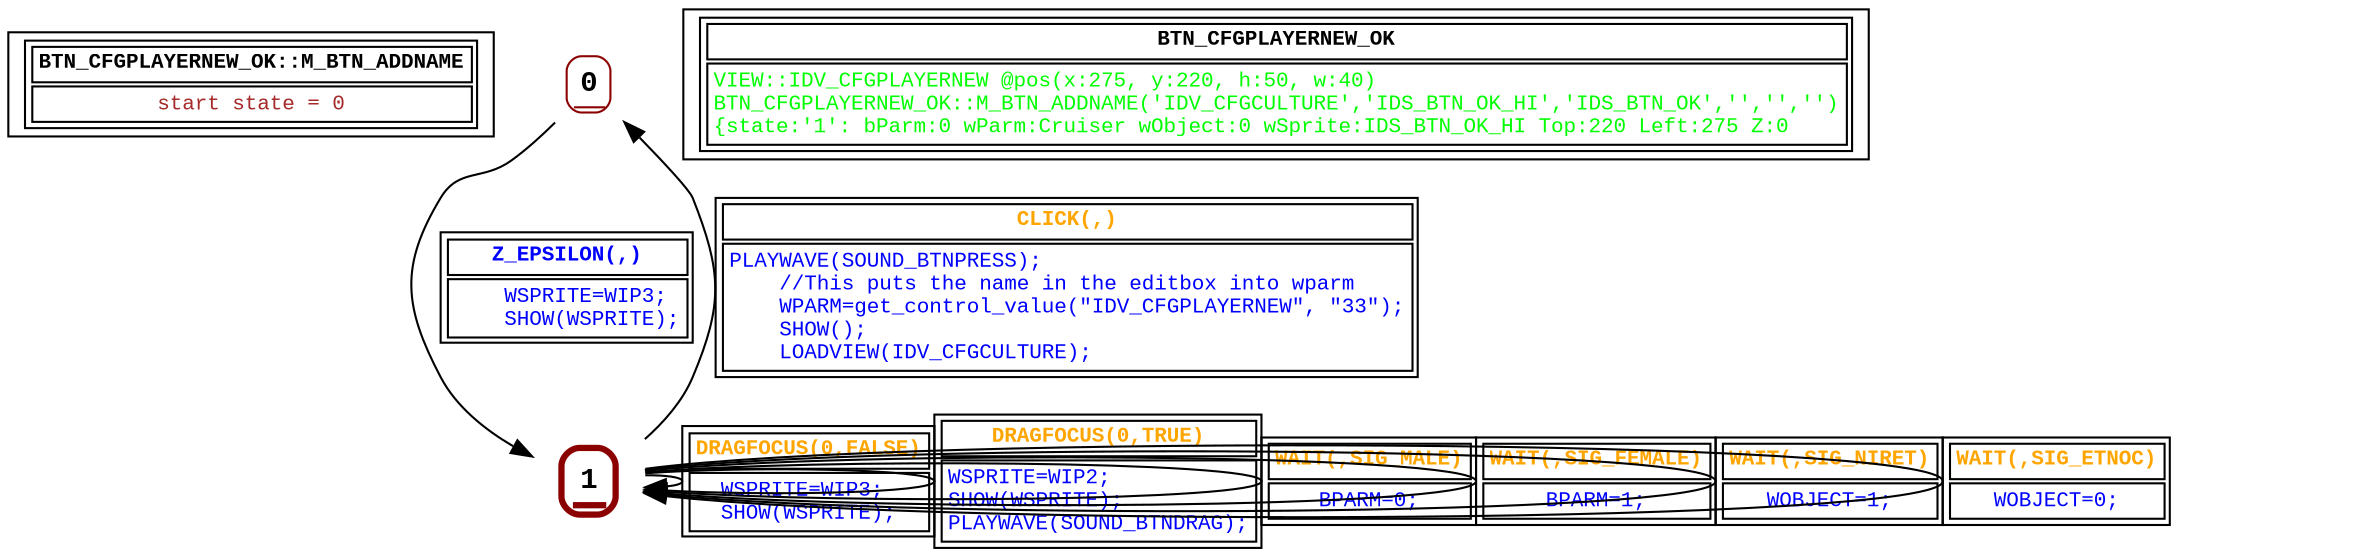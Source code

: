 digraph Automaton {
 fontname="Courier New"
	node [shape=oval, fontname="Courier New"];
	filename[shape = record, fontsize=10, label=< <table border="1"><tr><td><b>BTN_CFGPLAYERNEW_OK::M_BTN_ADDNAME<br align="left"/></b></td></tr>
<tr><td><font point-size="10" color ="brown">start state = 0<br align="left"/></font></td></tr></table>>
];
	0[shape = none, fontsize=14, label=< <table border="1" color="darkred" style="rounded"><tr><td sides="b"><b>0<br align="left"/></b></td></tr>
</table>>];
"0" -> "1" [fontcolor=blue,fontsize=10,fontname="Courier New", label=< <table border="1"><tr><td><b>Z_EPSILON(,)<br align="left"/></b></td></tr>
<tr><td><font point-size="10" color ="blue">    WSPRITE=WIP3;<br align="left"/>    SHOW(WSPRITE);<br align="left"/></font></td></tr></table>>
];
	1[shape = none, fontsize=14, label=< <table border="3" color="darkred" style="rounded"><tr><td sides="b"><b>1<br align="left"/></b></td></tr>
</table>>];
"1" -> "0" [fontcolor=orange,fontsize=10,fontname="Courier New", label=< <table border="1"><tr><td><b>CLICK(,)<br align="left"/></b></td></tr>
<tr><td><font point-size="10" color ="blue">PLAYWAVE(SOUND_BTNPRESS);<br align="left"/>    //This puts the name in the editbox into wparm <br align="left"/>    WPARM=get_control_value(&quot;IDV_CFGPLAYERNEW&quot;, &quot;33&quot;);<br align="left"/>    SHOW();<br align="left"/>    LOADVIEW(IDV_CFGCULTURE);<br align="left"/></font></td></tr></table>>
];
"1" -> "1" [fontcolor=orange,fontsize=10,fontname="Courier New", label=< <table border="1"><tr><td><b>DRAGFOCUS(0,FALSE)<br align="left"/></b></td></tr>
<tr><td><font point-size="10" color ="blue">WSPRITE=WIP3;<br align="left"/>SHOW(WSPRITE);<br align="left"/></font></td></tr></table>>
];
"1" -> "1" [fontcolor=orange,fontsize=10,fontname="Courier New", label=< <table border="1"><tr><td><b>DRAGFOCUS(0,TRUE)<br align="left"/></b></td></tr>
<tr><td><font point-size="10" color ="blue">WSPRITE=WIP2;<br align="left"/>SHOW(WSPRITE);<br align="left"/>PLAYWAVE(SOUND_BTNDRAG);<br align="left"/></font></td></tr></table>>
];
"1" -> "1" [fontcolor=orange,fontsize=10,fontname="Courier New", label=< <table border="1"><tr><td><b>WAIT(,SIG_MALE)<br align="left"/></b></td></tr>
<tr><td><font point-size="10" color ="blue">BPARM=0;<br align="left"/></font></td></tr></table>>
];
"1" -> "1" [fontcolor=orange,fontsize=10,fontname="Courier New", label=< <table border="1"><tr><td><b>WAIT(,SIG_FEMALE)<br align="left"/></b></td></tr>
<tr><td><font point-size="10" color ="blue">BPARM=1;<br align="left"/></font></td></tr></table>>
];
"1" -> "1" [fontcolor=orange,fontsize=10,fontname="Courier New", label=< <table border="1"><tr><td><b>WAIT(,SIG_NIRET)<br align="left"/></b></td></tr>
<tr><td><font point-size="10" color ="blue">WOBJECT=1;<br align="left"/></font></td></tr></table>>
];
"1" -> "1" [fontcolor=orange,fontsize=10,fontname="Courier New", label=< <table border="1"><tr><td><b>WAIT(,SIG_ETNOC)<br align="left"/></b></td></tr>
<tr><td><font point-size="10" color ="blue">WOBJECT=0;<br align="left"/></font></td></tr></table>>
];
	status[shape = record, fontsize=10, label=< <table border="1"><tr><td><b>BTN_CFGPLAYERNEW_OK<br align="left"/></b></td></tr>
<tr><td><font point-size="10" color ="green">VIEW::IDV_CFGPLAYERNEW @pos(x:275, y:220, h:50, w:40)<br align="left"/>BTN_CFGPLAYERNEW_OK::M_BTN_ADDNAME(&apos;IDV_CFGCULTURE&apos;,&apos;IDS_BTN_OK_HI&apos;,&apos;IDS_BTN_OK&apos;,&apos;&apos;,&apos;&apos;,&apos;&apos;)<br align="left"/>			&#123;state:&apos;1&apos;: bParm:0 wParm:Cruiser wObject:0 wSprite:IDS_BTN_OK_HI Top:220 Left:275 Z:0<br align="left"/></font></td></tr></table>>
];
}

